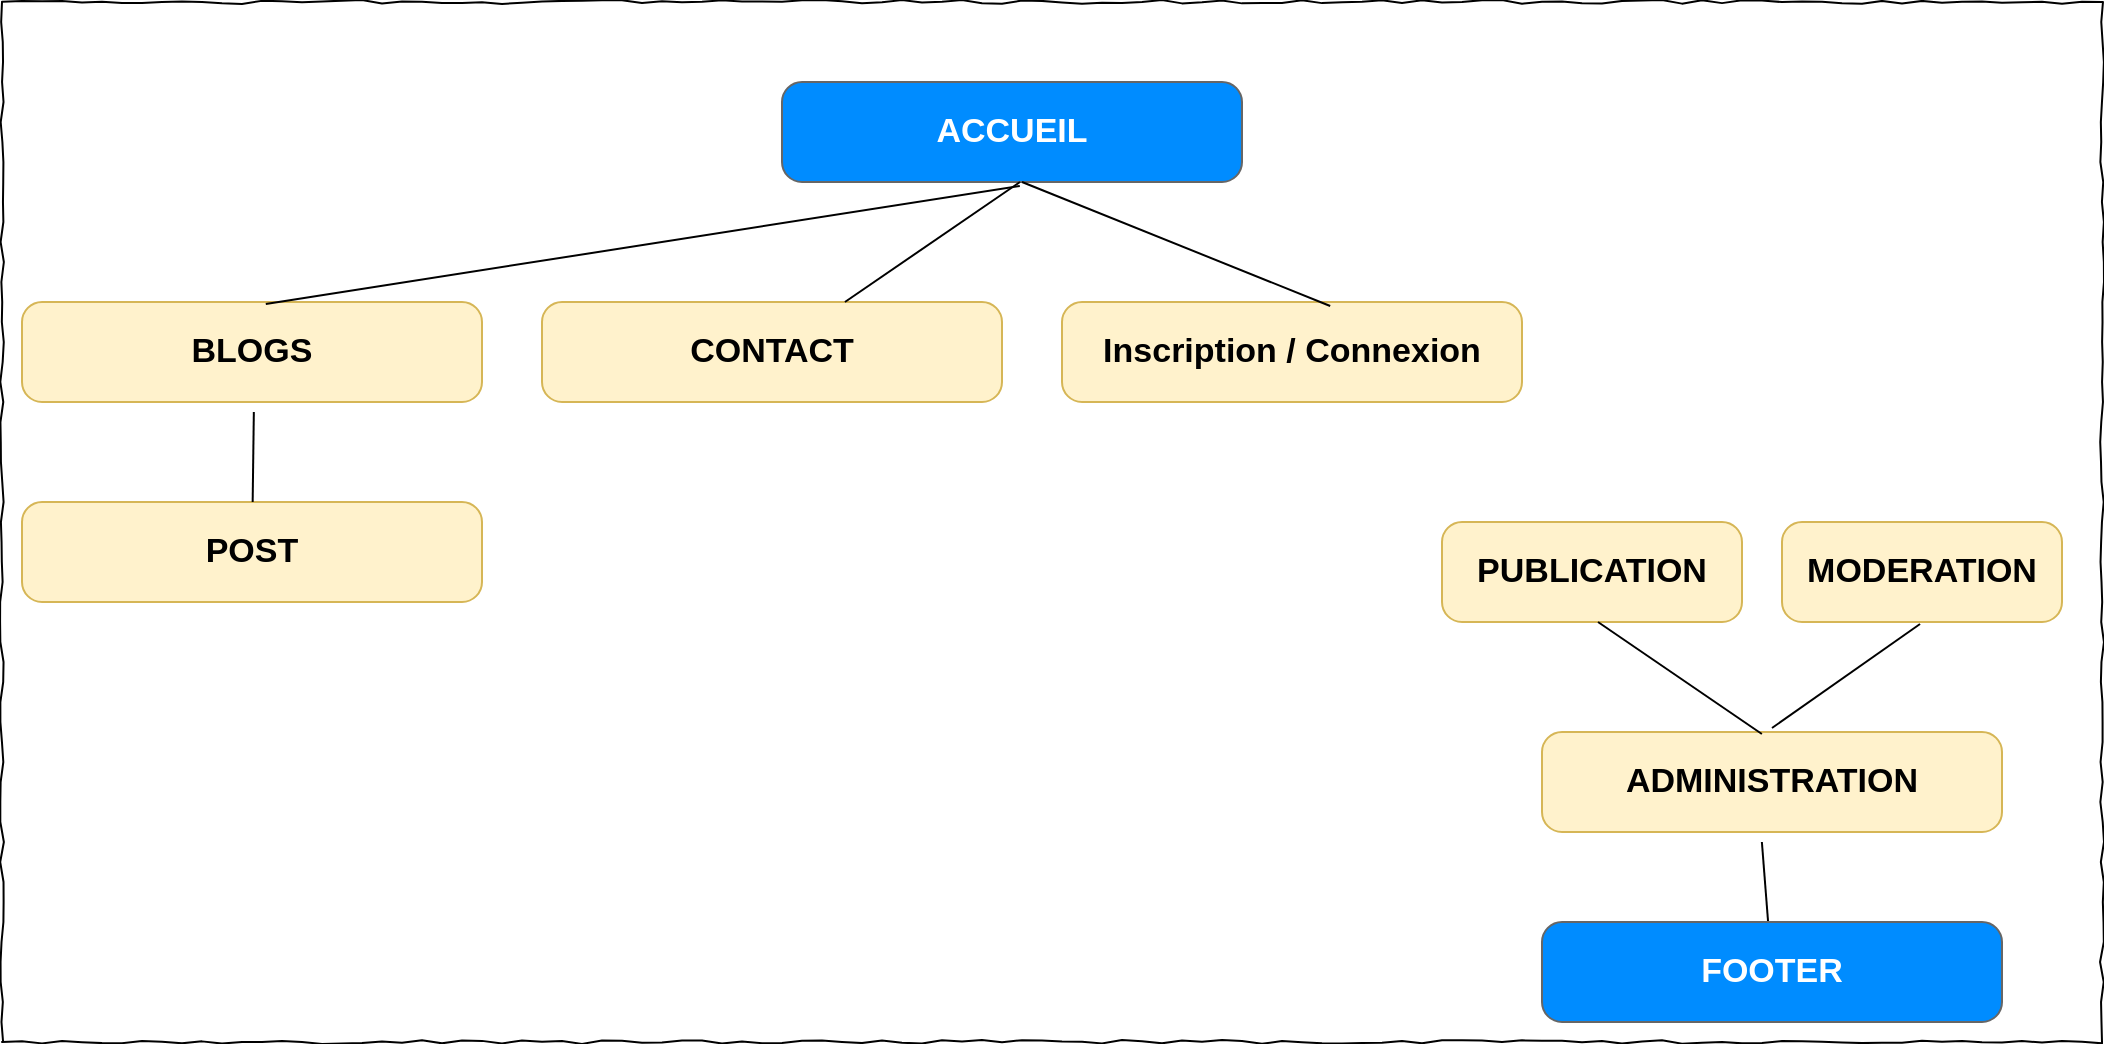 <mxfile version="14.9.6" type="device"><diagram name="Page-1" id="03018318-947c-dd8e-b7a3-06fadd420f32"><mxGraphModel dx="1086" dy="806" grid="1" gridSize="10" guides="1" tooltips="1" connect="1" arrows="1" fold="1" page="1" pageScale="1" pageWidth="1100" pageHeight="850" background="none" math="0" shadow="0"><root><mxCell id="0"/><mxCell id="1" parent="0"/><mxCell id="677b7b8949515195-1" value="" style="whiteSpace=wrap;html=1;rounded=0;shadow=0;labelBackgroundColor=none;strokeColor=#000000;strokeWidth=1;fillColor=none;fontFamily=Verdana;fontSize=12;fontColor=#000000;align=center;comic=1;" parent="1" vertex="1"><mxGeometry x="20" y="10" width="1050" height="520" as="geometry"/></mxCell><mxCell id="xzs8r6FzxE3bSvaAmANh-30" value="ACCUEIL" style="strokeWidth=1;shadow=0;dashed=0;align=center;html=1;shape=mxgraph.mockup.buttons.button;strokeColor=#666666;fontColor=#ffffff;mainText=;buttonStyle=round;fontSize=17;fontStyle=1;fillColor=#008cff;whiteSpace=wrap;" parent="1" vertex="1"><mxGeometry x="410" y="50" width="230" height="50" as="geometry"/></mxCell><mxCell id="7lcbNzma5SmFHuwUXqoU-1" value="BLOGS" style="strokeWidth=1;shadow=0;dashed=0;align=center;html=1;shape=mxgraph.mockup.buttons.button;strokeColor=#d6b656;mainText=;buttonStyle=round;fontSize=17;fontStyle=1;fillColor=#fff2cc;whiteSpace=wrap;" parent="1" vertex="1"><mxGeometry x="30" y="160" width="230" height="50" as="geometry"/></mxCell><mxCell id="7lcbNzma5SmFHuwUXqoU-2" value="POST" style="strokeWidth=1;shadow=0;dashed=0;align=center;html=1;shape=mxgraph.mockup.buttons.button;strokeColor=#d6b656;mainText=;buttonStyle=round;fontSize=17;fontStyle=1;fillColor=#fff2cc;whiteSpace=wrap;" parent="1" vertex="1"><mxGeometry x="30" y="260" width="230" height="50" as="geometry"/></mxCell><mxCell id="7lcbNzma5SmFHuwUXqoU-3" value="CONTACT" style="strokeWidth=1;shadow=0;dashed=0;align=center;html=1;shape=mxgraph.mockup.buttons.button;strokeColor=#d6b656;mainText=;buttonStyle=round;fontSize=17;fontStyle=1;fillColor=#fff2cc;whiteSpace=wrap;" parent="1" vertex="1"><mxGeometry x="290" y="160" width="230" height="50" as="geometry"/></mxCell><mxCell id="7lcbNzma5SmFHuwUXqoU-4" value="ADMINISTRATION" style="strokeWidth=1;shadow=0;dashed=0;align=center;html=1;shape=mxgraph.mockup.buttons.button;strokeColor=#d6b656;mainText=;buttonStyle=round;fontSize=17;fontStyle=1;fillColor=#fff2cc;whiteSpace=wrap;" parent="1" vertex="1"><mxGeometry x="790" y="375" width="230" height="50" as="geometry"/></mxCell><mxCell id="7lcbNzma5SmFHuwUXqoU-5" value="Inscription / Connexion" style="strokeWidth=1;shadow=0;dashed=0;align=center;html=1;shape=mxgraph.mockup.buttons.button;strokeColor=#d6b656;mainText=;buttonStyle=round;fontSize=17;fontStyle=1;fillColor=#fff2cc;whiteSpace=wrap;" parent="1" vertex="1"><mxGeometry x="550" y="160" width="230" height="50" as="geometry"/></mxCell><mxCell id="7lcbNzma5SmFHuwUXqoU-6" value="" style="endArrow=none;html=1;entryX=0.504;entryY=1.1;entryDx=0;entryDy=0;entryPerimeter=0;" parent="1" source="7lcbNzma5SmFHuwUXqoU-2" target="7lcbNzma5SmFHuwUXqoU-1" edge="1"><mxGeometry width="50" height="50" relative="1" as="geometry"><mxPoint x="100" y="400" as="sourcePoint"/><mxPoint x="150" y="350" as="targetPoint"/></mxGeometry></mxCell><mxCell id="7lcbNzma5SmFHuwUXqoU-8" value="" style="endArrow=none;html=1;entryX=0.517;entryY=1.04;entryDx=0;entryDy=0;entryPerimeter=0;exitX=0.53;exitY=0.02;exitDx=0;exitDy=0;exitPerimeter=0;" parent="1" source="7lcbNzma5SmFHuwUXqoU-1" target="xzs8r6FzxE3bSvaAmANh-30" edge="1"><mxGeometry width="50" height="50" relative="1" as="geometry"><mxPoint x="165.329" y="280" as="sourcePoint"/><mxPoint x="165.92" y="235" as="targetPoint"/></mxGeometry></mxCell><mxCell id="7lcbNzma5SmFHuwUXqoU-9" value="" style="endArrow=none;html=1;" parent="1" source="7lcbNzma5SmFHuwUXqoU-3" edge="1"><mxGeometry width="50" height="50" relative="1" as="geometry"><mxPoint x="161.9" y="171" as="sourcePoint"/><mxPoint x="529" y="100" as="targetPoint"/></mxGeometry></mxCell><mxCell id="7lcbNzma5SmFHuwUXqoU-11" value="" style="endArrow=none;html=1;exitX=0.583;exitY=0.04;exitDx=0;exitDy=0;exitPerimeter=0;" parent="1" source="7lcbNzma5SmFHuwUXqoU-5" edge="1"><mxGeometry width="50" height="50" relative="1" as="geometry"><mxPoint x="161.9" y="171" as="sourcePoint"/><mxPoint x="530" y="100" as="targetPoint"/></mxGeometry></mxCell><mxCell id="7lcbNzma5SmFHuwUXqoU-12" value="" style="endArrow=none;html=1;exitX=0.478;exitY=1.1;exitDx=0;exitDy=0;exitPerimeter=0;" parent="1" source="7lcbNzma5SmFHuwUXqoU-4" target="kuZaIcrb1s5v9sYvto19-1" edge="1"><mxGeometry width="50" height="50" relative="1" as="geometry"><mxPoint x="905" y="420" as="sourcePoint"/><mxPoint x="530" y="100" as="targetPoint"/></mxGeometry></mxCell><mxCell id="7lcbNzma5SmFHuwUXqoU-13" value="PUBLICATION" style="strokeWidth=1;shadow=0;dashed=0;align=center;html=1;shape=mxgraph.mockup.buttons.button;strokeColor=#d6b656;mainText=;buttonStyle=round;fontSize=17;fontStyle=1;fillColor=#fff2cc;whiteSpace=wrap;" parent="1" vertex="1"><mxGeometry x="740" y="270" width="150" height="50" as="geometry"/></mxCell><mxCell id="7lcbNzma5SmFHuwUXqoU-14" value="MODERATION" style="strokeWidth=1;shadow=0;dashed=0;align=center;html=1;shape=mxgraph.mockup.buttons.button;strokeColor=#d6b656;mainText=;buttonStyle=round;fontSize=17;fontStyle=1;fillColor=#fff2cc;whiteSpace=wrap;" parent="1" vertex="1"><mxGeometry x="910" y="270" width="140" height="50" as="geometry"/></mxCell><mxCell id="7lcbNzma5SmFHuwUXqoU-15" value="" style="endArrow=none;html=1;entryX=0.478;entryY=0.02;entryDx=0;entryDy=0;entryPerimeter=0;exitX=0.52;exitY=1;exitDx=0;exitDy=0;exitPerimeter=0;" parent="1" source="7lcbNzma5SmFHuwUXqoU-13" target="7lcbNzma5SmFHuwUXqoU-4" edge="1"><mxGeometry width="50" height="50" relative="1" as="geometry"><mxPoint x="155.329" y="270" as="sourcePoint"/><mxPoint x="155.92" y="225" as="targetPoint"/></mxGeometry></mxCell><mxCell id="7lcbNzma5SmFHuwUXqoU-16" value="" style="endArrow=none;html=1;entryX=0.5;entryY=-0.04;entryDx=0;entryDy=0;entryPerimeter=0;exitX=0.493;exitY=1.02;exitDx=0;exitDy=0;exitPerimeter=0;" parent="1" source="7lcbNzma5SmFHuwUXqoU-14" target="7lcbNzma5SmFHuwUXqoU-4" edge="1"><mxGeometry width="50" height="50" relative="1" as="geometry"><mxPoint x="820.95" y="279" as="sourcePoint"/><mxPoint x="925" y="220" as="targetPoint"/></mxGeometry></mxCell><mxCell id="kuZaIcrb1s5v9sYvto19-1" value="FOOTER&lt;br&gt;" style="strokeWidth=1;shadow=0;dashed=0;align=center;html=1;shape=mxgraph.mockup.buttons.button;strokeColor=#666666;fontColor=#ffffff;mainText=;buttonStyle=round;fontSize=17;fontStyle=1;fillColor=#008cff;whiteSpace=wrap;" parent="1" vertex="1"><mxGeometry x="790" y="470" width="230" height="50" as="geometry"/></mxCell></root></mxGraphModel></diagram></mxfile>
